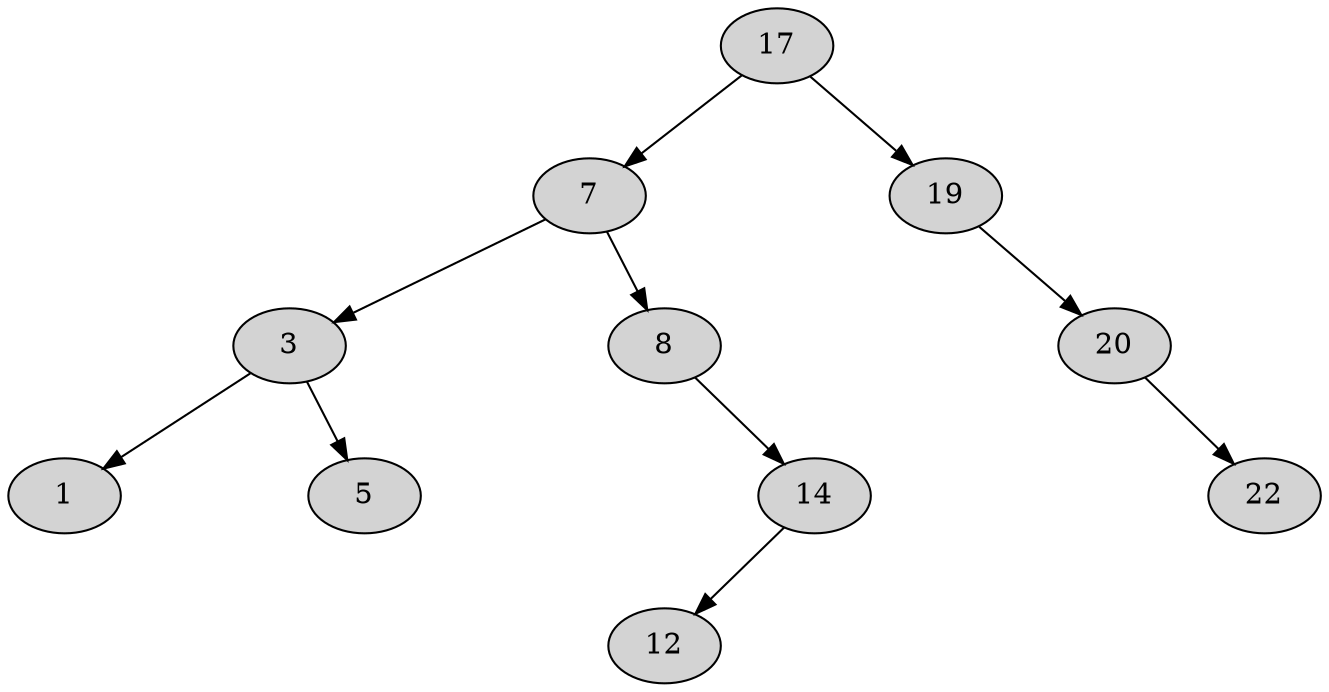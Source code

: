 digraph G {
  node [style=filled];
  N0 [label = 17];
  N0 -> N1;
  N1 [label = 7];
  N1 -> N2;
  N2 [label = 3];
  N2 -> N3;
  N3 [label = 1];
  C2 [label=2, style = invis];
  N2-> C2 [style=invis];
  N2 -> N4;
  N4 [label = 5];
  C1 [label=1, style = invis];
  N1-> C1 [style=invis];
  N1 -> N5;
  N5 [label = 8];
  C5 [label=5, style = invis];
  N5-> C5 [style=invis];
  G5 [label=5, style = invis];
  N5-> G5 [style=invis];
  N5 -> N6;
  N6 [label = 14];
  N6 -> N7;
  N7 [label = 12];
  D6 [label=6, style = invis];
  N6-> D6 [style=invis];
  C6 [label=6, style = invis];
  N6-> C6 [style=invis];
  C0 [label=0, style = invis];
  N0-> C0 [style=invis];
  N0 -> N8;
  N8 [label = 19];
  C8 [label=8, style = invis];
  N8-> C8 [style=invis];
  G8 [label=8, style = invis];
  N8-> G8 [style=invis];
  N8 -> N9;
  N9 [label = 20];
  C9 [label=9, style = invis];
  N9-> C9 [style=invis];
  G9 [label=9, style = invis];
  N9-> G9 [style=invis];
  N9 -> N10;
  N10 [label = 22];
}
